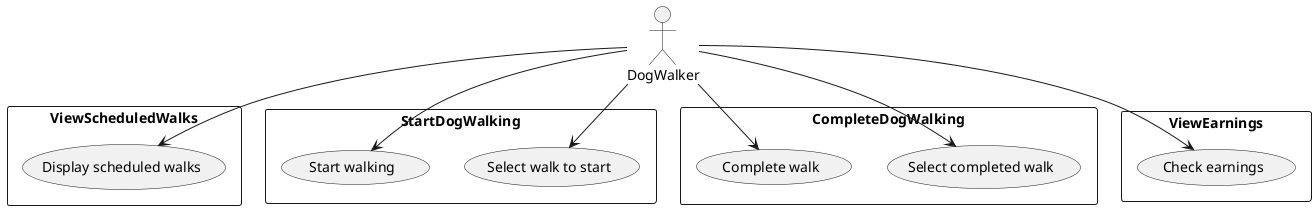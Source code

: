 @startuml

actor DogWalker
rectangle "ViewScheduledWalks" {
  DogWalker --> (Display scheduled walks)
}

rectangle "StartDogWalking" {
  DogWalker --> (Select walk to start)
  DogWalker --> (Start walking)
}

rectangle "CompleteDogWalking" {
  DogWalker --> (Select completed walk)
  DogWalker --> (Complete walk)
}

rectangle "ViewEarnings" {
  DogWalker --> (Check earnings)
}

@enduml